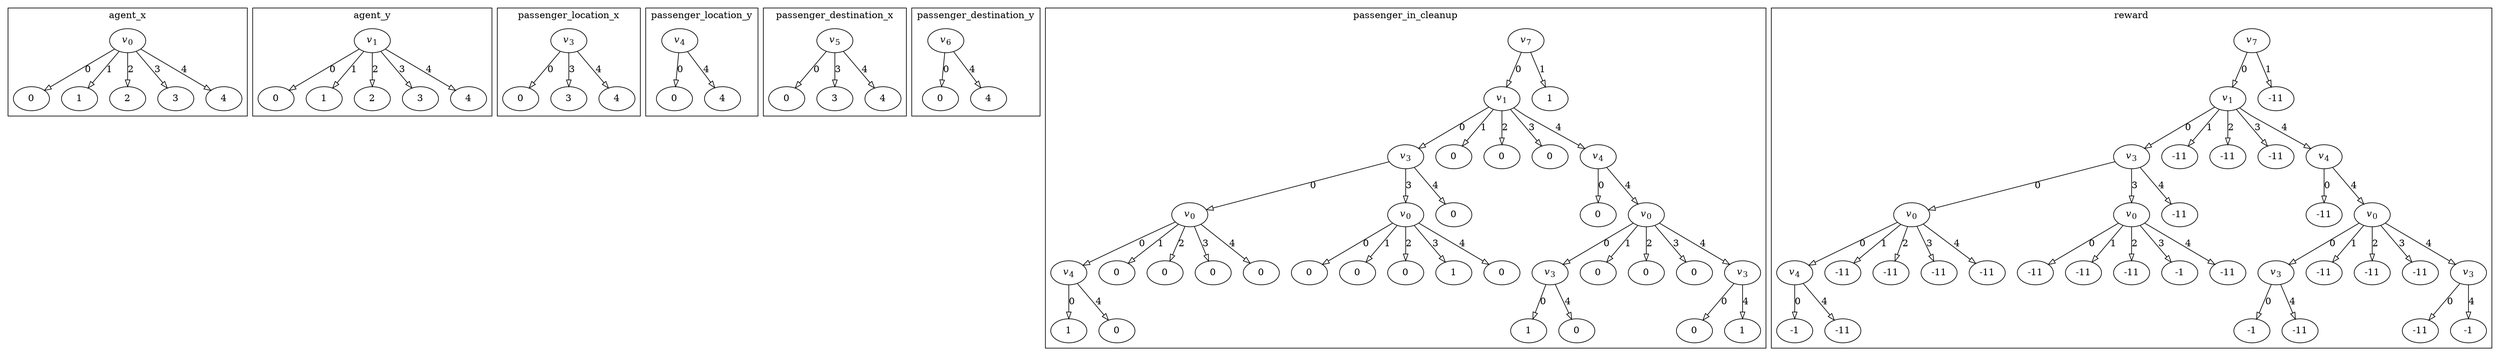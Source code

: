digraph {
edge [arrowhead=empty]

subgraph cluster_agent_x {
label="agent_x"
agent_x_n0 [label=<<i>v</i><sub>0</sub>>]
agent_x_n0 -> agent_x_n1 [label=<0>]
agent_x_n1 [label="0"]
agent_x_n0 -> agent_x_n2 [label=<1>]
agent_x_n2 [label="1"]
agent_x_n0 -> agent_x_n3 [label=<2>]
agent_x_n3 [label="2"]
agent_x_n0 -> agent_x_n4 [label=<3>]
agent_x_n4 [label="3"]
agent_x_n0 -> agent_x_n5 [label=<4>]
agent_x_n5 [label="4"]
}

subgraph cluster_agent_y {
label="agent_y"
agent_y_n0 [label=<<i>v</i><sub>1</sub>>]
agent_y_n0 -> agent_y_n1 [label=<0>]
agent_y_n1 [label="0"]
agent_y_n0 -> agent_y_n2 [label=<1>]
agent_y_n2 [label="1"]
agent_y_n0 -> agent_y_n3 [label=<2>]
agent_y_n3 [label="2"]
agent_y_n0 -> agent_y_n4 [label=<3>]
agent_y_n4 [label="3"]
agent_y_n0 -> agent_y_n5 [label=<4>]
agent_y_n5 [label="4"]
}

subgraph cluster_passenger_location_x {
label="passenger_location_x"
passenger_location_x_n0 [label=<<i>v</i><sub>3</sub>>]
passenger_location_x_n0 -> passenger_location_x_n1 [label=<0>]
passenger_location_x_n1 [label="0"]
passenger_location_x_n0 -> passenger_location_x_n2 [label=<3>]
passenger_location_x_n2 [label="3"]
passenger_location_x_n0 -> passenger_location_x_n3 [label=<4>]
passenger_location_x_n3 [label="4"]
}

subgraph cluster_passenger_location_y {
label="passenger_location_y"
passenger_location_y_n0 [label=<<i>v</i><sub>4</sub>>]
passenger_location_y_n0 -> passenger_location_y_n1 [label=<0>]
passenger_location_y_n1 [label="0"]
passenger_location_y_n0 -> passenger_location_y_n2 [label=<4>]
passenger_location_y_n2 [label="4"]
}

subgraph cluster_passenger_destination_x {
label="passenger_destination_x"
passenger_destination_x_n0 [label=<<i>v</i><sub>5</sub>>]
passenger_destination_x_n0 -> passenger_destination_x_n1 [label=<0>]
passenger_destination_x_n1 [label="0"]
passenger_destination_x_n0 -> passenger_destination_x_n2 [label=<3>]
passenger_destination_x_n2 [label="3"]
passenger_destination_x_n0 -> passenger_destination_x_n3 [label=<4>]
passenger_destination_x_n3 [label="4"]
}

subgraph cluster_passenger_destination_y {
label="passenger_destination_y"
passenger_destination_y_n0 [label=<<i>v</i><sub>6</sub>>]
passenger_destination_y_n0 -> passenger_destination_y_n1 [label=<0>]
passenger_destination_y_n1 [label="0"]
passenger_destination_y_n0 -> passenger_destination_y_n2 [label=<4>]
passenger_destination_y_n2 [label="4"]
}

subgraph cluster_passenger_in_cleanup {
label="passenger_in_cleanup"
passenger_in_cleanup_n0 [label=<<i>v</i><sub>7</sub>>]
passenger_in_cleanup_n0 -> passenger_in_cleanup_n1 [label=<0>]
passenger_in_cleanup_n1 [label=<<i>v</i><sub>1</sub>>]
passenger_in_cleanup_n1 -> passenger_in_cleanup_n2 [label=<0>]
passenger_in_cleanup_n2 [label=<<i>v</i><sub>3</sub>>]
passenger_in_cleanup_n2 -> passenger_in_cleanup_n3 [label=<0>]
passenger_in_cleanup_n3 [label=<<i>v</i><sub>0</sub>>]
passenger_in_cleanup_n3 -> passenger_in_cleanup_n4 [label=<0>]
passenger_in_cleanup_n4 [label=<<i>v</i><sub>4</sub>>]
passenger_in_cleanup_n4 -> passenger_in_cleanup_n5 [label=<0>]
passenger_in_cleanup_n5 [label="1"]
passenger_in_cleanup_n4 -> passenger_in_cleanup_n6 [label=<4>]
passenger_in_cleanup_n6 [label="0"]
passenger_in_cleanup_n3 -> passenger_in_cleanup_n7 [label=<1>]
passenger_in_cleanup_n7 [label="0"]
passenger_in_cleanup_n3 -> passenger_in_cleanup_n8 [label=<2>]
passenger_in_cleanup_n8 [label="0"]
passenger_in_cleanup_n3 -> passenger_in_cleanup_n9 [label=<3>]
passenger_in_cleanup_n9 [label="0"]
passenger_in_cleanup_n3 -> passenger_in_cleanup_n10 [label=<4>]
passenger_in_cleanup_n10 [label="0"]
passenger_in_cleanup_n2 -> passenger_in_cleanup_n11 [label=<3>]
passenger_in_cleanup_n11 [label=<<i>v</i><sub>0</sub>>]
passenger_in_cleanup_n11 -> passenger_in_cleanup_n12 [label=<0>]
passenger_in_cleanup_n12 [label="0"]
passenger_in_cleanup_n11 -> passenger_in_cleanup_n13 [label=<1>]
passenger_in_cleanup_n13 [label="0"]
passenger_in_cleanup_n11 -> passenger_in_cleanup_n14 [label=<2>]
passenger_in_cleanup_n14 [label="0"]
passenger_in_cleanup_n11 -> passenger_in_cleanup_n15 [label=<3>]
passenger_in_cleanup_n15 [label="1"]
passenger_in_cleanup_n11 -> passenger_in_cleanup_n16 [label=<4>]
passenger_in_cleanup_n16 [label="0"]
passenger_in_cleanup_n2 -> passenger_in_cleanup_n17 [label=<4>]
passenger_in_cleanup_n17 [label="0"]
passenger_in_cleanup_n1 -> passenger_in_cleanup_n18 [label=<1>]
passenger_in_cleanup_n18 [label="0"]
passenger_in_cleanup_n1 -> passenger_in_cleanup_n19 [label=<2>]
passenger_in_cleanup_n19 [label="0"]
passenger_in_cleanup_n1 -> passenger_in_cleanup_n20 [label=<3>]
passenger_in_cleanup_n20 [label="0"]
passenger_in_cleanup_n1 -> passenger_in_cleanup_n21 [label=<4>]
passenger_in_cleanup_n21 [label=<<i>v</i><sub>4</sub>>]
passenger_in_cleanup_n21 -> passenger_in_cleanup_n22 [label=<0>]
passenger_in_cleanup_n22 [label="0"]
passenger_in_cleanup_n21 -> passenger_in_cleanup_n23 [label=<4>]
passenger_in_cleanup_n23 [label=<<i>v</i><sub>0</sub>>]
passenger_in_cleanup_n23 -> passenger_in_cleanup_n24 [label=<0>]
passenger_in_cleanup_n24 [label=<<i>v</i><sub>3</sub>>]
passenger_in_cleanup_n24 -> passenger_in_cleanup_n25 [label=<0>]
passenger_in_cleanup_n25 [label="1"]
passenger_in_cleanup_n24 -> passenger_in_cleanup_n26 [label=<4>]
passenger_in_cleanup_n26 [label="0"]
passenger_in_cleanup_n23 -> passenger_in_cleanup_n27 [label=<1>]
passenger_in_cleanup_n27 [label="0"]
passenger_in_cleanup_n23 -> passenger_in_cleanup_n28 [label=<2>]
passenger_in_cleanup_n28 [label="0"]
passenger_in_cleanup_n23 -> passenger_in_cleanup_n29 [label=<3>]
passenger_in_cleanup_n29 [label="0"]
passenger_in_cleanup_n23 -> passenger_in_cleanup_n30 [label=<4>]
passenger_in_cleanup_n30 [label=<<i>v</i><sub>3</sub>>]
passenger_in_cleanup_n30 -> passenger_in_cleanup_n31 [label=<0>]
passenger_in_cleanup_n31 [label="0"]
passenger_in_cleanup_n30 -> passenger_in_cleanup_n32 [label=<4>]
passenger_in_cleanup_n32 [label="1"]
passenger_in_cleanup_n0 -> passenger_in_cleanup_n33 [label=<1>]
passenger_in_cleanup_n33 [label="1"]
}

subgraph cluster_reward {
label="reward"
reward_n0 [label=<<i>v</i><sub>7</sub>>]
reward_n0 -> reward_n1 [label=<0>]
reward_n1 [label=<<i>v</i><sub>1</sub>>]
reward_n1 -> reward_n2 [label=<0>]
reward_n2 [label=<<i>v</i><sub>3</sub>>]
reward_n2 -> reward_n3 [label=<0>]
reward_n3 [label=<<i>v</i><sub>0</sub>>]
reward_n3 -> reward_n4 [label=<0>]
reward_n4 [label=<<i>v</i><sub>4</sub>>]
reward_n4 -> reward_n5 [label=<0>]
reward_n5 [label="-1"]
reward_n4 -> reward_n6 [label=<4>]
reward_n6 [label="-11"]
reward_n3 -> reward_n7 [label=<1>]
reward_n7 [label="-11"]
reward_n3 -> reward_n8 [label=<2>]
reward_n8 [label="-11"]
reward_n3 -> reward_n9 [label=<3>]
reward_n9 [label="-11"]
reward_n3 -> reward_n10 [label=<4>]
reward_n10 [label="-11"]
reward_n2 -> reward_n11 [label=<3>]
reward_n11 [label=<<i>v</i><sub>0</sub>>]
reward_n11 -> reward_n12 [label=<0>]
reward_n12 [label="-11"]
reward_n11 -> reward_n13 [label=<1>]
reward_n13 [label="-11"]
reward_n11 -> reward_n14 [label=<2>]
reward_n14 [label="-11"]
reward_n11 -> reward_n15 [label=<3>]
reward_n15 [label="-1"]
reward_n11 -> reward_n16 [label=<4>]
reward_n16 [label="-11"]
reward_n2 -> reward_n17 [label=<4>]
reward_n17 [label="-11"]
reward_n1 -> reward_n18 [label=<1>]
reward_n18 [label="-11"]
reward_n1 -> reward_n19 [label=<2>]
reward_n19 [label="-11"]
reward_n1 -> reward_n20 [label=<3>]
reward_n20 [label="-11"]
reward_n1 -> reward_n21 [label=<4>]
reward_n21 [label=<<i>v</i><sub>4</sub>>]
reward_n21 -> reward_n22 [label=<0>]
reward_n22 [label="-11"]
reward_n21 -> reward_n23 [label=<4>]
reward_n23 [label=<<i>v</i><sub>0</sub>>]
reward_n23 -> reward_n24 [label=<0>]
reward_n24 [label=<<i>v</i><sub>3</sub>>]
reward_n24 -> reward_n25 [label=<0>]
reward_n25 [label="-1"]
reward_n24 -> reward_n26 [label=<4>]
reward_n26 [label="-11"]
reward_n23 -> reward_n27 [label=<1>]
reward_n27 [label="-11"]
reward_n23 -> reward_n28 [label=<2>]
reward_n28 [label="-11"]
reward_n23 -> reward_n29 [label=<3>]
reward_n29 [label="-11"]
reward_n23 -> reward_n30 [label=<4>]
reward_n30 [label=<<i>v</i><sub>3</sub>>]
reward_n30 -> reward_n31 [label=<0>]
reward_n31 [label="-11"]
reward_n30 -> reward_n32 [label=<4>]
reward_n32 [label="-1"]
reward_n0 -> reward_n33 [label=<1>]
reward_n33 [label="-11"]
}
}

